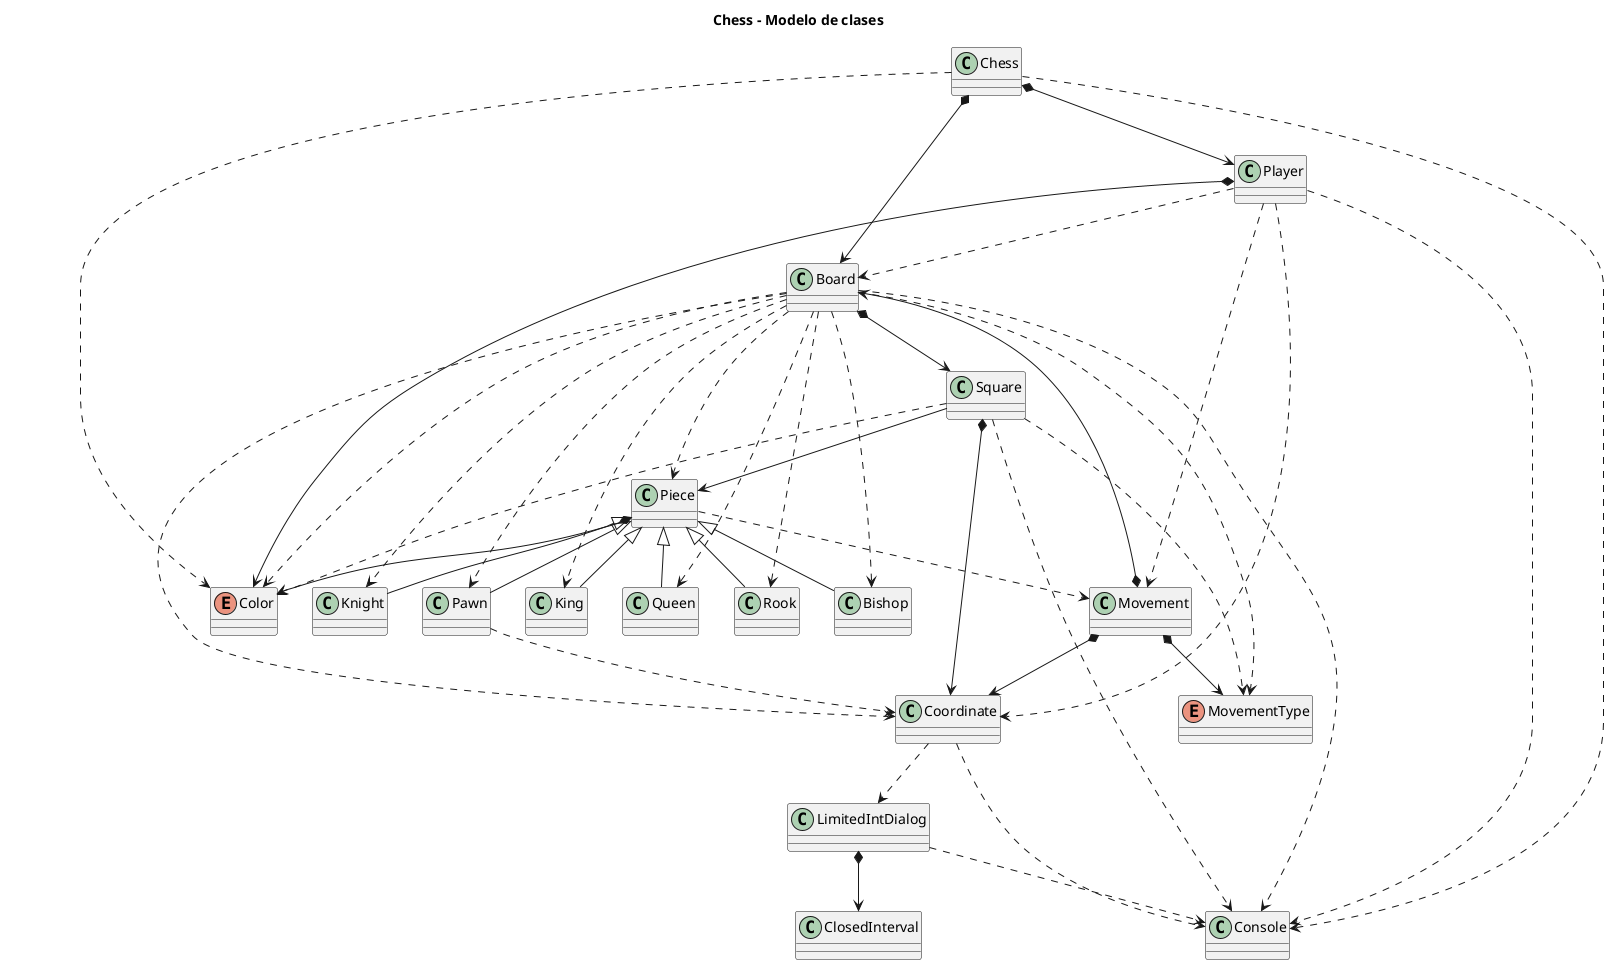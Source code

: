@startuml

title Chess - Modelo de clases

Class Chess

Chess *--> Board
Chess *--> Player
Chess ..> Color
Chess ..> Console

Class Board

Board *--> Square
Board ..> Coordinate
Board ..> Color
Board ..> Piece
Board ..> King
Board ..> Queen
Board ..> Rook
Board ..> Bishop
Board ..> Knight
Board ..> Pawn
Board ..> Console
Board ..> MovementType

Class Player

Player *--> Color
Player ..> Board
Player ..> Coordinate
Player ..> Console
Player ..> Movement

Class Console

Enum Color

Class Square

Square --> Piece
Square *--> Coordinate
Square ..> Color
Square ..> Console
Square ..> MovementType

Class Coordinate

Coordinate ..> Console
Coordinate ..> LimitedIntDialog

Class Piece

Piece *--> Color
Piece ..> Movement

Class King

Piece <|-- King

Class Queen

Piece <|-- Queen

Class Rook

Piece <|-- Rook

Class Bishop

Piece <|-- Bishop

Class Knight

Piece <|-- Knight

Class Pawn

Piece <|-- Pawn
Pawn ..> Coordinate

Class Movement

Movement *--> Board
Movement *--> Coordinate
Movement *--> MovementType

Enum MovementType 

Class LimitedIntDialog

LimitedIntDialog *--> ClosedInterval
LimitedIntDialog ..> Console

Class ClosedInterval

@enduml

